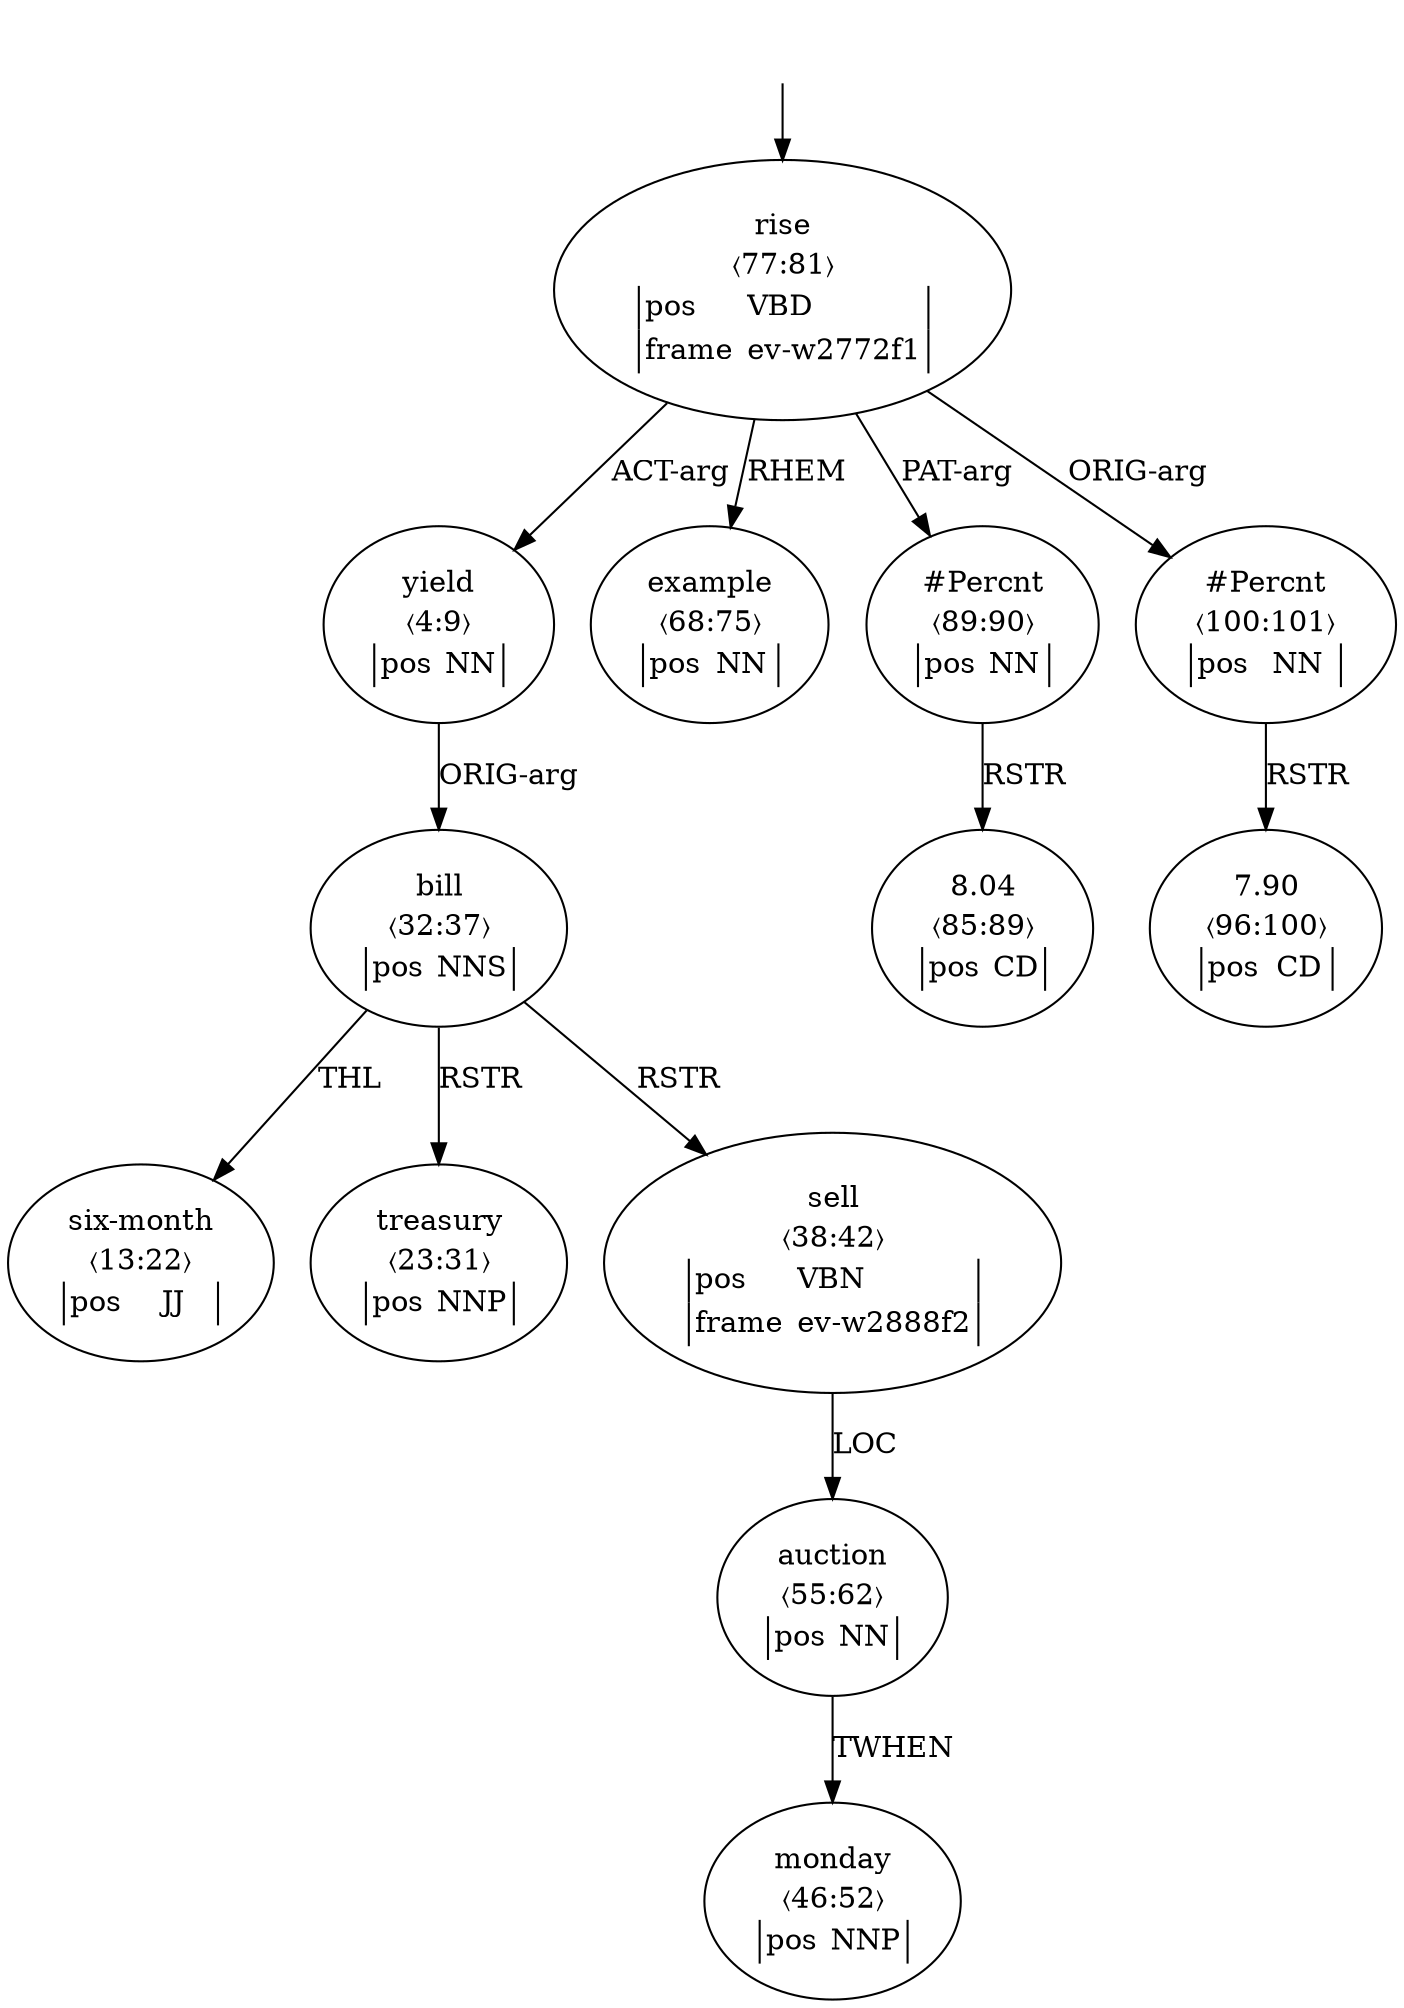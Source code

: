 digraph "20004009" {
  top [ style=invis ];
  top -> 15;
  1 [ label=<<table align="center" border="0" cellspacing="0"><tr><td colspan="2">yield</td></tr><tr><td colspan="2">〈4:9〉</td></tr><tr><td sides="l" border="1" align="left">pos</td><td sides="r" border="1" align="left">NN</td></tr></table>> ];
  3 [ label=<<table align="center" border="0" cellspacing="0"><tr><td colspan="2">six-month</td></tr><tr><td colspan="2">〈13:22〉</td></tr><tr><td sides="l" border="1" align="left">pos</td><td sides="r" border="1" align="left">JJ</td></tr></table>> ];
  4 [ label=<<table align="center" border="0" cellspacing="0"><tr><td colspan="2">treasury</td></tr><tr><td colspan="2">〈23:31〉</td></tr><tr><td sides="l" border="1" align="left">pos</td><td sides="r" border="1" align="left">NNP</td></tr></table>> ];
  5 [ label=<<table align="center" border="0" cellspacing="0"><tr><td colspan="2">bill</td></tr><tr><td colspan="2">〈32:37〉</td></tr><tr><td sides="l" border="1" align="left">pos</td><td sides="r" border="1" align="left">NNS</td></tr></table>> ];
  6 [ label=<<table align="center" border="0" cellspacing="0"><tr><td colspan="2">sell</td></tr><tr><td colspan="2">〈38:42〉</td></tr><tr><td sides="l" border="1" align="left">pos</td><td sides="r" border="1" align="left">VBN</td></tr><tr><td sides="l" border="1" align="left">frame</td><td sides="r" border="1" align="left">ev-w2888f2</td></tr></table>> ];
  8 [ label=<<table align="center" border="0" cellspacing="0"><tr><td colspan="2">monday</td></tr><tr><td colspan="2">〈46:52〉</td></tr><tr><td sides="l" border="1" align="left">pos</td><td sides="r" border="1" align="left">NNP</td></tr></table>> ];
  10 [ label=<<table align="center" border="0" cellspacing="0"><tr><td colspan="2">auction</td></tr><tr><td colspan="2">〈55:62〉</td></tr><tr><td sides="l" border="1" align="left">pos</td><td sides="r" border="1" align="left">NN</td></tr></table>> ];
  13 [ label=<<table align="center" border="0" cellspacing="0"><tr><td colspan="2">example</td></tr><tr><td colspan="2">〈68:75〉</td></tr><tr><td sides="l" border="1" align="left">pos</td><td sides="r" border="1" align="left">NN</td></tr></table>> ];
  15 [ label=<<table align="center" border="0" cellspacing="0"><tr><td colspan="2">rise</td></tr><tr><td colspan="2">〈77:81〉</td></tr><tr><td sides="l" border="1" align="left">pos</td><td sides="r" border="1" align="left">VBD</td></tr><tr><td sides="l" border="1" align="left">frame</td><td sides="r" border="1" align="left">ev-w2772f1</td></tr></table>> ];
  17 [ label=<<table align="center" border="0" cellspacing="0"><tr><td colspan="2">8.04</td></tr><tr><td colspan="2">〈85:89〉</td></tr><tr><td sides="l" border="1" align="left">pos</td><td sides="r" border="1" align="left">CD</td></tr></table>> ];
  18 [ label=<<table align="center" border="0" cellspacing="0"><tr><td colspan="2">#Percnt</td></tr><tr><td colspan="2">〈89:90〉</td></tr><tr><td sides="l" border="1" align="left">pos</td><td sides="r" border="1" align="left">NN</td></tr></table>> ];
  20 [ label=<<table align="center" border="0" cellspacing="0"><tr><td colspan="2">7.90</td></tr><tr><td colspan="2">〈96:100〉</td></tr><tr><td sides="l" border="1" align="left">pos</td><td sides="r" border="1" align="left">CD</td></tr></table>> ];
  21 [ label=<<table align="center" border="0" cellspacing="0"><tr><td colspan="2">#Percnt</td></tr><tr><td colspan="2">〈100:101〉</td></tr><tr><td sides="l" border="1" align="left">pos</td><td sides="r" border="1" align="left">NN</td></tr></table>> ];
  15 -> 1 [ label="ACT-arg" ];
  10 -> 8 [ label="TWHEN" ];
  5 -> 3 [ label="THL" ];
  5 -> 4 [ label="RSTR" ];
  21 -> 20 [ label="RSTR" ];
  18 -> 17 [ label="RSTR" ];
  5 -> 6 [ label="RSTR" ];
  15 -> 21 [ label="ORIG-arg" ];
  15 -> 18 [ label="PAT-arg" ];
  1 -> 5 [ label="ORIG-arg" ];
  15 -> 13 [ label="RHEM" ];
  6 -> 10 [ label="LOC" ];
}

